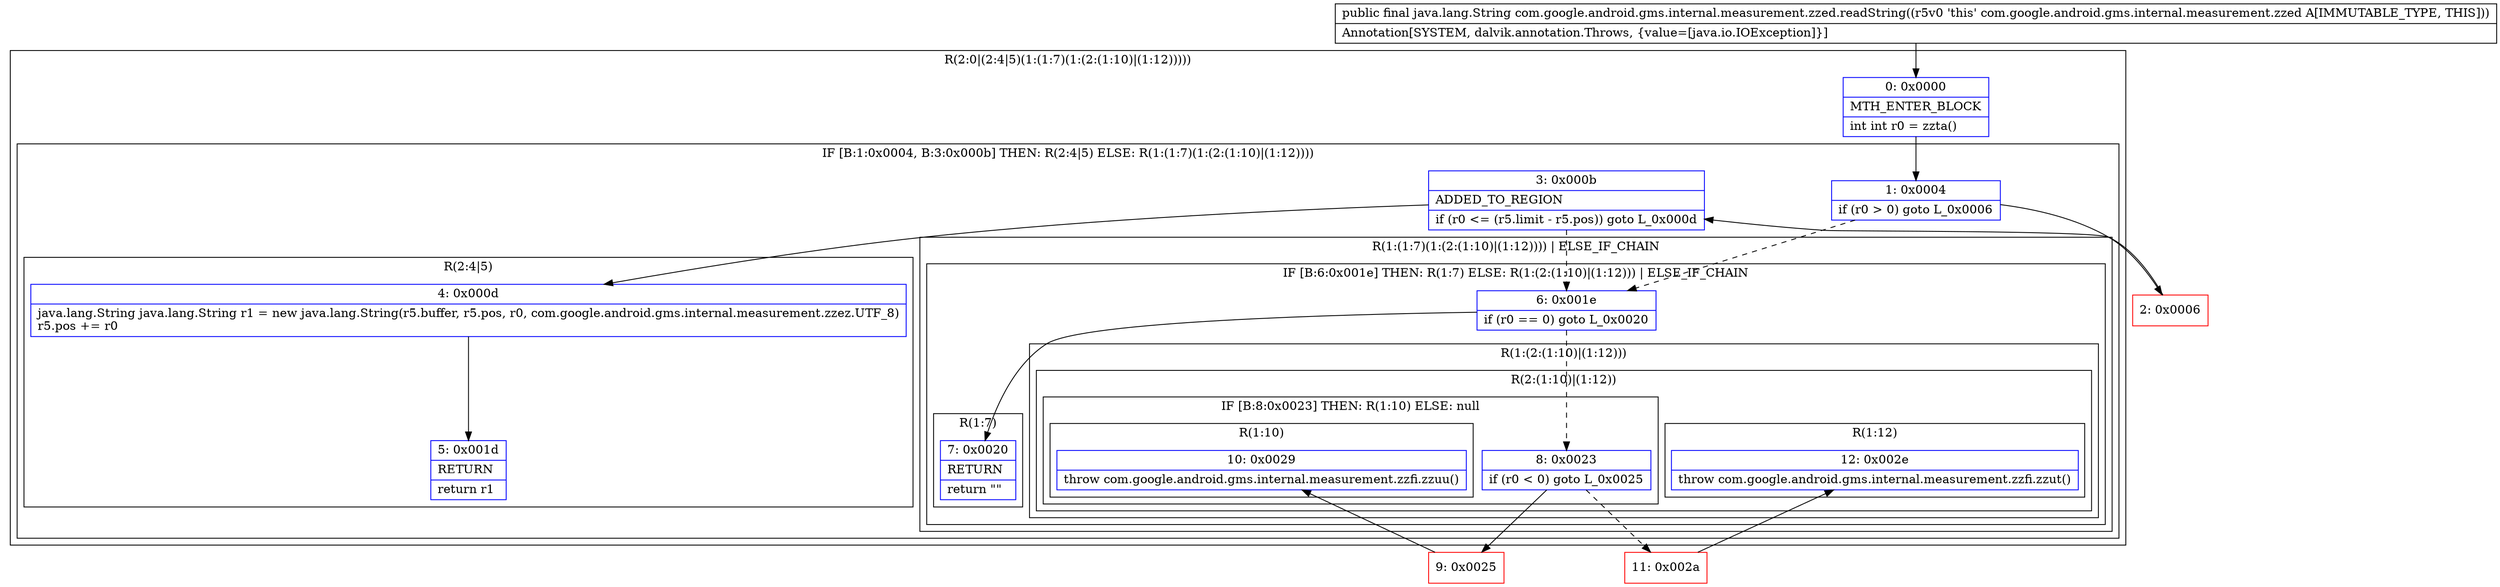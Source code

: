 digraph "CFG forcom.google.android.gms.internal.measurement.zzed.readString()Ljava\/lang\/String;" {
subgraph cluster_Region_1216708511 {
label = "R(2:0|(2:4|5)(1:(1:7)(1:(2:(1:10)|(1:12)))))";
node [shape=record,color=blue];
Node_0 [shape=record,label="{0\:\ 0x0000|MTH_ENTER_BLOCK\l|int int r0 = zzta()\l}"];
subgraph cluster_IfRegion_793125695 {
label = "IF [B:1:0x0004, B:3:0x000b] THEN: R(2:4|5) ELSE: R(1:(1:7)(1:(2:(1:10)|(1:12))))";
node [shape=record,color=blue];
Node_1 [shape=record,label="{1\:\ 0x0004|if (r0 \> 0) goto L_0x0006\l}"];
Node_3 [shape=record,label="{3\:\ 0x000b|ADDED_TO_REGION\l|if (r0 \<= (r5.limit \- r5.pos)) goto L_0x000d\l}"];
subgraph cluster_Region_576177450 {
label = "R(2:4|5)";
node [shape=record,color=blue];
Node_4 [shape=record,label="{4\:\ 0x000d|java.lang.String java.lang.String r1 = new java.lang.String(r5.buffer, r5.pos, r0, com.google.android.gms.internal.measurement.zzez.UTF_8)\lr5.pos += r0\l}"];
Node_5 [shape=record,label="{5\:\ 0x001d|RETURN\l|return r1\l}"];
}
subgraph cluster_Region_1705913319 {
label = "R(1:(1:7)(1:(2:(1:10)|(1:12)))) | ELSE_IF_CHAIN\l";
node [shape=record,color=blue];
subgraph cluster_IfRegion_749204499 {
label = "IF [B:6:0x001e] THEN: R(1:7) ELSE: R(1:(2:(1:10)|(1:12))) | ELSE_IF_CHAIN\l";
node [shape=record,color=blue];
Node_6 [shape=record,label="{6\:\ 0x001e|if (r0 == 0) goto L_0x0020\l}"];
subgraph cluster_Region_1348655338 {
label = "R(1:7)";
node [shape=record,color=blue];
Node_7 [shape=record,label="{7\:\ 0x0020|RETURN\l|return \"\"\l}"];
}
subgraph cluster_Region_354618772 {
label = "R(1:(2:(1:10)|(1:12)))";
node [shape=record,color=blue];
subgraph cluster_Region_1209925768 {
label = "R(2:(1:10)|(1:12))";
node [shape=record,color=blue];
subgraph cluster_IfRegion_1329401759 {
label = "IF [B:8:0x0023] THEN: R(1:10) ELSE: null";
node [shape=record,color=blue];
Node_8 [shape=record,label="{8\:\ 0x0023|if (r0 \< 0) goto L_0x0025\l}"];
subgraph cluster_Region_1560013695 {
label = "R(1:10)";
node [shape=record,color=blue];
Node_10 [shape=record,label="{10\:\ 0x0029|throw com.google.android.gms.internal.measurement.zzfi.zzuu()\l}"];
}
}
subgraph cluster_Region_446221698 {
label = "R(1:12)";
node [shape=record,color=blue];
Node_12 [shape=record,label="{12\:\ 0x002e|throw com.google.android.gms.internal.measurement.zzfi.zzut()\l}"];
}
}
}
}
}
}
}
Node_2 [shape=record,color=red,label="{2\:\ 0x0006}"];
Node_9 [shape=record,color=red,label="{9\:\ 0x0025}"];
Node_11 [shape=record,color=red,label="{11\:\ 0x002a}"];
MethodNode[shape=record,label="{public final java.lang.String com.google.android.gms.internal.measurement.zzed.readString((r5v0 'this' com.google.android.gms.internal.measurement.zzed A[IMMUTABLE_TYPE, THIS]))  | Annotation[SYSTEM, dalvik.annotation.Throws, \{value=[java.io.IOException]\}]\l}"];
MethodNode -> Node_0;
Node_0 -> Node_1;
Node_1 -> Node_2;
Node_1 -> Node_6[style=dashed];
Node_3 -> Node_4;
Node_3 -> Node_6[style=dashed];
Node_4 -> Node_5;
Node_6 -> Node_7;
Node_6 -> Node_8[style=dashed];
Node_8 -> Node_9;
Node_8 -> Node_11[style=dashed];
Node_2 -> Node_3;
Node_9 -> Node_10;
Node_11 -> Node_12;
}

